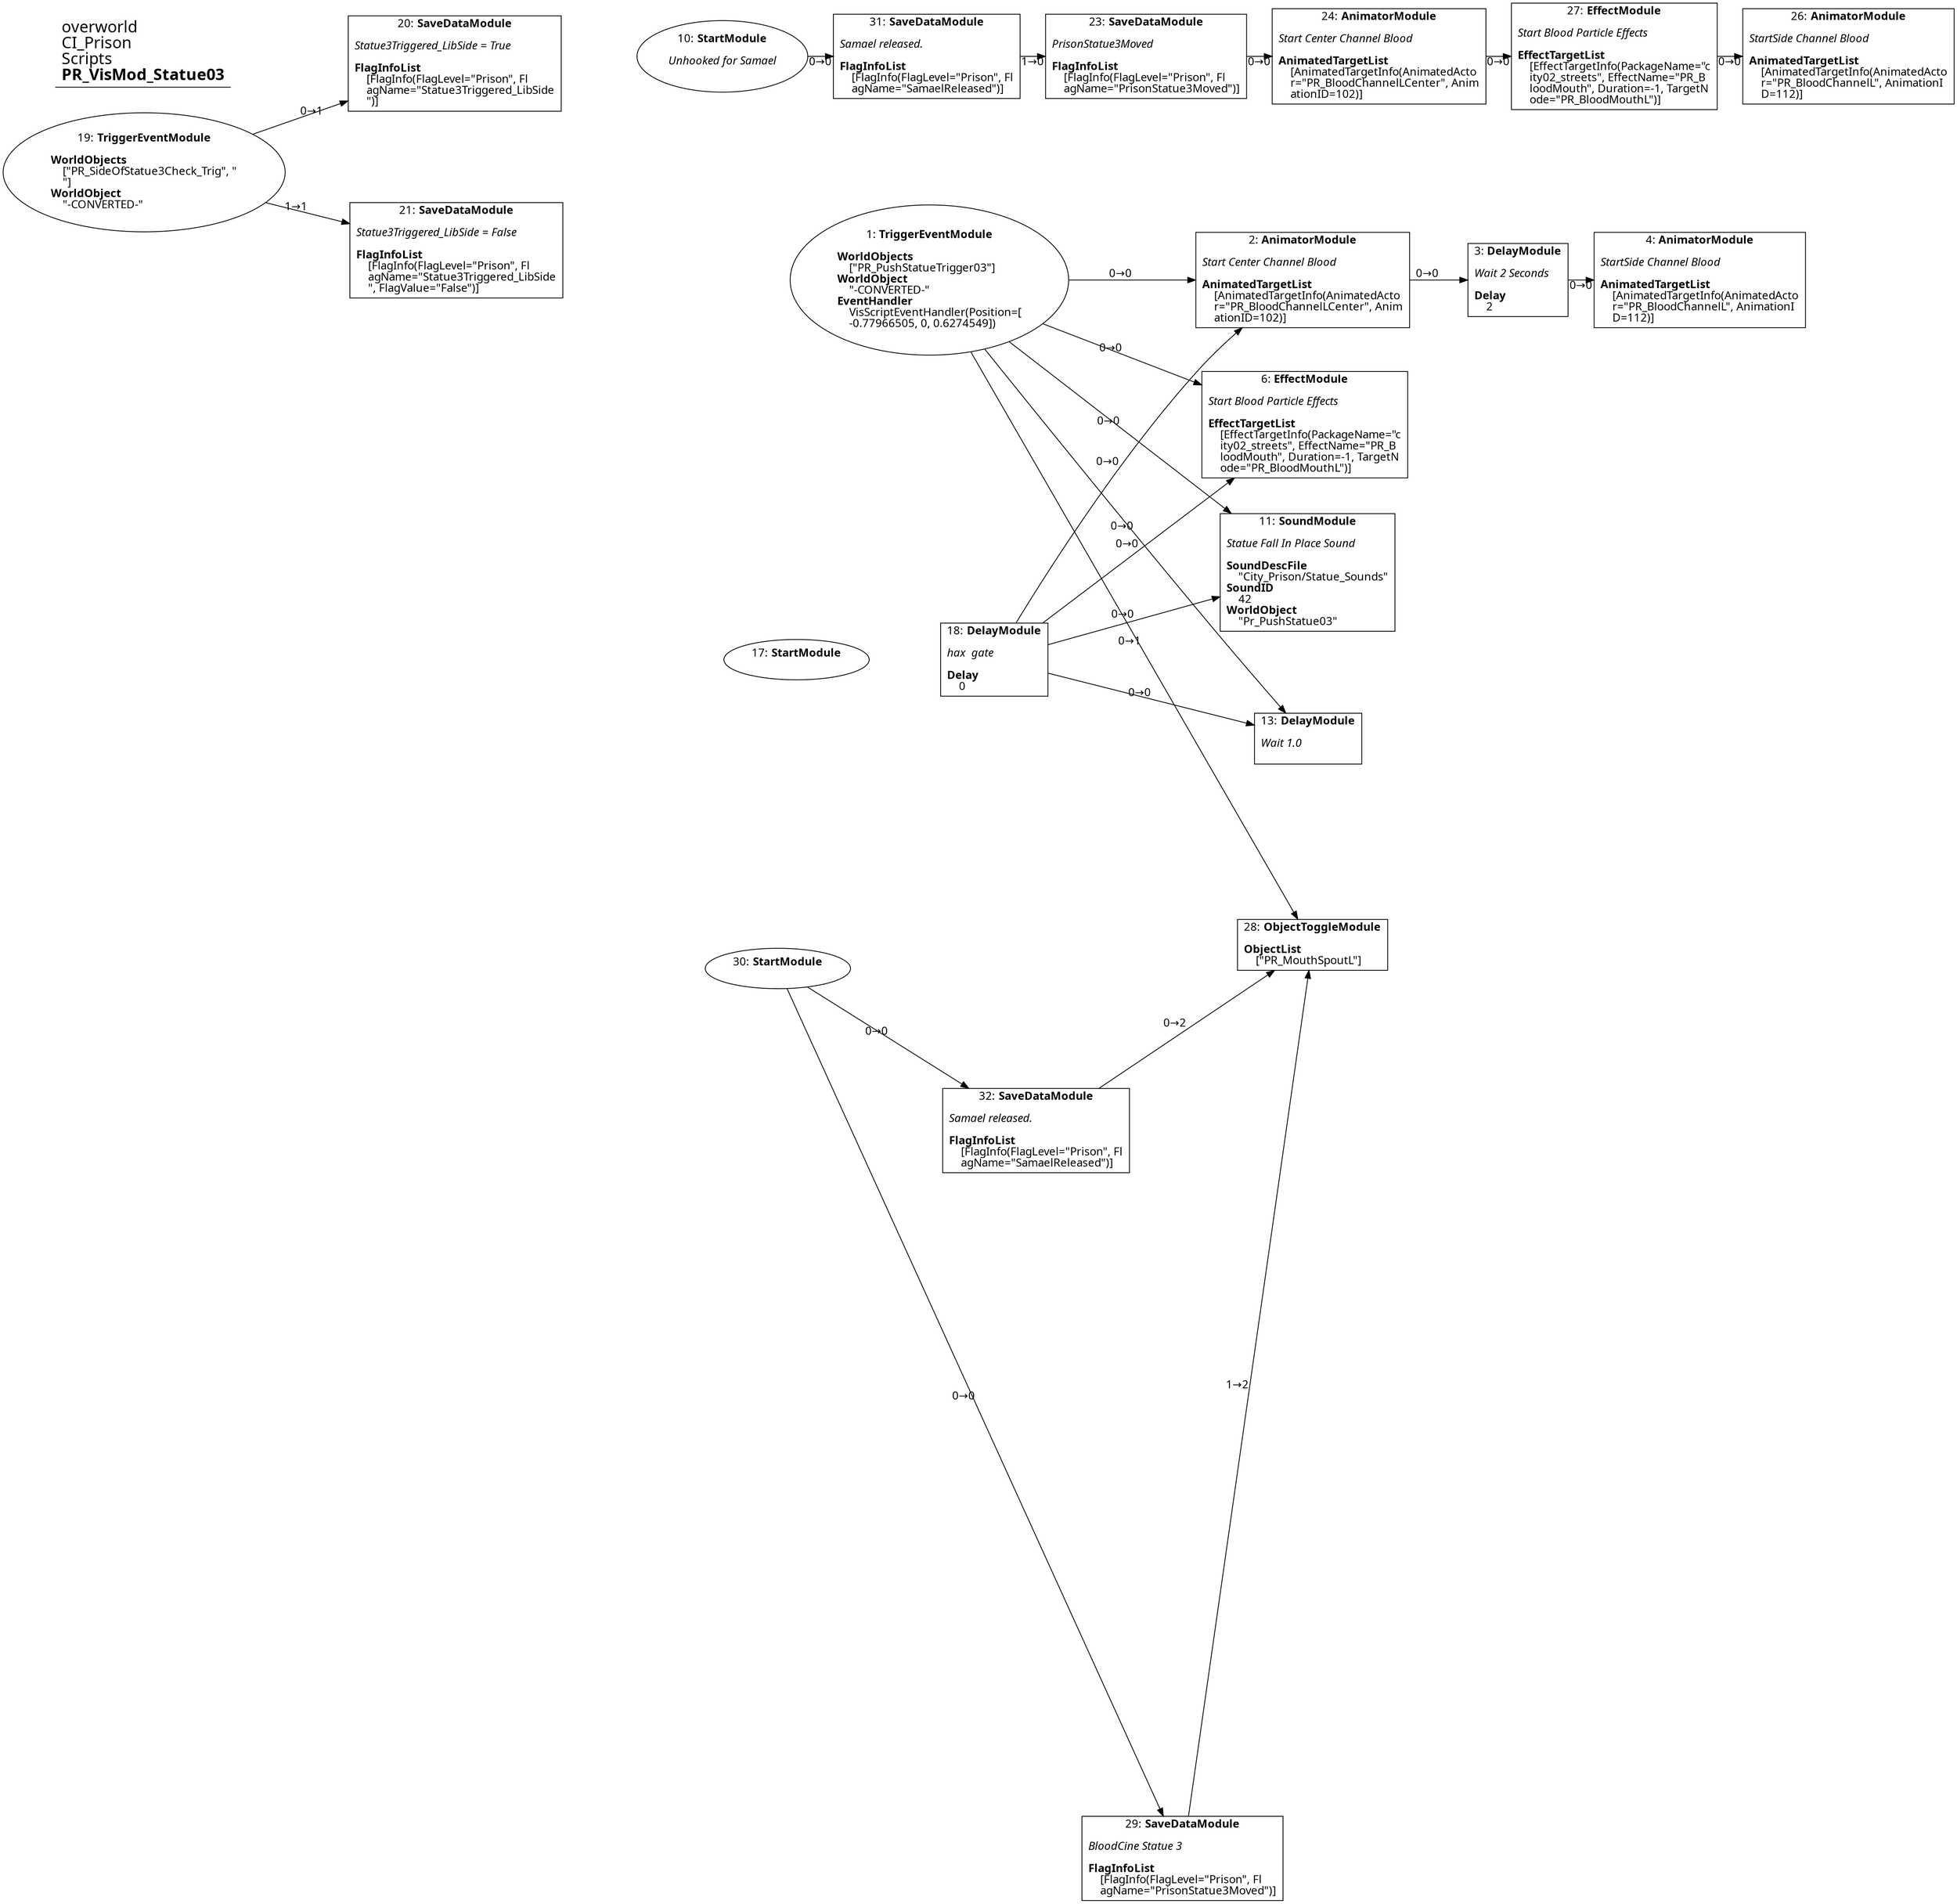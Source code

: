 digraph {
    layout = fdp;
    overlap = prism;
    sep = "+16";
    splines = spline;

    node [ shape = box ];

    graph [ fontname = "Segoe UI" ];
    node [ fontname = "Segoe UI" ];
    edge [ fontname = "Segoe UI" ];

    1 [ label = <1: <b>TriggerEventModule</b><br/><br/><b>WorldObjects</b><br align="left"/>    [&quot;PR_PushStatueTrigger03&quot;]<br align="left"/><b>WorldObject</b><br align="left"/>    &quot;-CONVERTED-&quot;<br align="left"/><b>EventHandler</b><br align="left"/>    VisScriptEventHandler(Position=[<br align="left"/>    -0.77966505, 0, 0.6274549])<br align="left"/>> ];
    1 [ shape = oval ]
    1 [ pos = "-0.08800001,-0.07700001!" ];
    1 -> 2 [ label = "0→0" ];
    1 -> 6 [ label = "0→0" ];
    1 -> 11 [ label = "0→0" ];
    1 -> 13 [ label = "0→0" ];
    1 -> 28 [ label = "0→1" ];

    2 [ label = <2: <b>AnimatorModule</b><br/><br/><i>Start Center Channel Blood<br align="left"/></i><br align="left"/><b>AnimatedTargetList</b><br align="left"/>    [AnimatedTargetInfo(AnimatedActo<br align="left"/>    r=&quot;PR_BloodChannelLCenter&quot;, Anim<br align="left"/>    ationID=102)]<br align="left"/>> ];
    2 [ pos = "0.272,-0.07700001!" ];
    2 -> 3 [ label = "0→0" ];

    3 [ label = <3: <b>DelayModule</b><br/><br/><i>Wait 2 Seconds<br align="left"/></i><br align="left"/><b>Delay</b><br align="left"/>    2<br align="left"/>> ];
    3 [ pos = "0.48600003,-0.07700001!" ];
    3 -> 4 [ label = "0→0" ];

    4 [ label = <4: <b>AnimatorModule</b><br/><br/><i>StartSide Channel Blood<br align="left"/></i><br align="left"/><b>AnimatedTargetList</b><br align="left"/>    [AnimatedTargetInfo(AnimatedActo<br align="left"/>    r=&quot;PR_BloodChannelL&quot;, AnimationI<br align="left"/>    D=112)]<br align="left"/>> ];
    4 [ pos = "0.647,-0.07700001!" ];

    6 [ label = <6: <b>EffectModule</b><br/><br/><i>Start Blood Particle Effects<br align="left"/></i><br align="left"/><b>EffectTargetList</b><br align="left"/>    [EffectTargetInfo(PackageName=&quot;c<br align="left"/>    ity02_streets&quot;, EffectName=&quot;PR_B<br align="left"/>    loodMouth&quot;, Duration=-1, TargetN<br align="left"/>    ode=&quot;PR_BloodMouthL&quot;)]<br align="left"/>> ];
    6 [ pos = "0.272,-0.21800001!" ];

    10 [ label = <10: <b>StartModule</b><br/><br/><i>Unhooked for Samael<br align="left"/></i><br align="left"/>> ];
    10 [ shape = oval ]
    10 [ pos = "-0.272,0.141!" ];
    10 -> 31 [ label = "0→0" ];

    11 [ label = <11: <b>SoundModule</b><br/><br/><i>Statue Fall In Place Sound<br align="left"/></i><br align="left"/><b>SoundDescFile</b><br align="left"/>    &quot;City_Prison/Statue_Sounds&quot;<br align="left"/><b>SoundID</b><br align="left"/>    42<br align="left"/><b>WorldObject</b><br align="left"/>    &quot;Pr_PushStatue03&quot;<br align="left"/>> ];
    11 [ pos = "0.27400002,-0.36200002!" ];

    13 [ label = <13: <b>DelayModule</b><br/><br/><i>Wait 1.0<br align="left"/></i><br align="left"/>> ];
    13 [ pos = "0.27400002,-0.52400005!" ];

    17 [ label = <17: <b>StartModule</b><br/><br/>> ];
    17 [ shape = oval ]
    17 [ pos = "-0.223,-0.44700003!" ];

    18 [ label = <18: <b>DelayModule</b><br/><br/><i>hax  gate<br align="left"/></i><br align="left"/><b>Delay</b><br align="left"/>    0<br align="left"/>> ];
    18 [ pos = "-0.031000001,-0.44700003!" ];
    18 -> 13 [ label = "0→0" ];
    18 -> 11 [ label = "0→0" ];
    18 -> 6 [ label = "0→0" ];
    18 -> 2 [ label = "0→0" ];

    19 [ label = <19: <b>TriggerEventModule</b><br/><br/><b>WorldObjects</b><br align="left"/>    [&quot;PR_SideOfStatue3Check_Trig&quot;, &quot;<br align="left"/>    &quot;]<br align="left"/><b>WorldObject</b><br align="left"/>    &quot;-CONVERTED-&quot;<br align="left"/>> ];
    19 [ shape = oval ]
    19 [ pos = "-0.86,0.031000001!" ];
    19 -> 20 [ label = "0→1" ];
    19 -> 21 [ label = "1→1" ];

    20 [ label = <20: <b>SaveDataModule</b><br/><br/><i>Statue3Triggered_LibSide = True<br align="left"/></i><br align="left"/><b>FlagInfoList</b><br align="left"/>    [FlagInfo(FlagLevel=&quot;Prison&quot;, Fl<br align="left"/>    agName=&quot;Statue3Triggered_LibSide<br align="left"/>    &quot;)]<br align="left"/>> ];
    20 [ pos = "-0.54700005,0.134!" ];

    21 [ label = <21: <b>SaveDataModule</b><br/><br/><i>Statue3Triggered_LibSide = False<br align="left"/></i><br align="left"/><b>FlagInfoList</b><br align="left"/>    [FlagInfo(FlagLevel=&quot;Prison&quot;, Fl<br align="left"/>    agName=&quot;Statue3Triggered_LibSide<br align="left"/>    &quot;, FlagValue=&quot;False&quot;)]<br align="left"/>> ];
    21 [ pos = "-0.546,-0.048!" ];

    23 [ label = <23: <b>SaveDataModule</b><br/><br/><i>PrisonStatue3Moved<br align="left"/></i><br align="left"/><b>FlagInfoList</b><br align="left"/>    [FlagInfo(FlagLevel=&quot;Prison&quot;, Fl<br align="left"/>    agName=&quot;PrisonStatue3Moved&quot;)]<br align="left"/>> ];
    23 [ pos = "0.127,0.141!" ];
    23 -> 24 [ label = "0→0" ];

    24 [ label = <24: <b>AnimatorModule</b><br/><br/><i>Start Center Channel Blood<br align="left"/></i><br align="left"/><b>AnimatedTargetList</b><br align="left"/>    [AnimatedTargetInfo(AnimatedActo<br align="left"/>    r=&quot;PR_BloodChannelLCenter&quot;, Anim<br align="left"/>    ationID=102)]<br align="left"/>> ];
    24 [ pos = "0.35200003,0.141!" ];
    24 -> 27 [ label = "0→0" ];

    26 [ label = <26: <b>AnimatorModule</b><br/><br/><i>StartSide Channel Blood<br align="left"/></i><br align="left"/><b>AnimatedTargetList</b><br align="left"/>    [AnimatedTargetInfo(AnimatedActo<br align="left"/>    r=&quot;PR_BloodChannelL&quot;, AnimationI<br align="left"/>    D=112)]<br align="left"/>> ];
    26 [ pos = "0.762,0.141!" ];

    27 [ label = <27: <b>EffectModule</b><br/><br/><i>Start Blood Particle Effects<br align="left"/></i><br align="left"/><b>EffectTargetList</b><br align="left"/>    [EffectTargetInfo(PackageName=&quot;c<br align="left"/>    ity02_streets&quot;, EffectName=&quot;PR_B<br align="left"/>    loodMouth&quot;, Duration=-1, TargetN<br align="left"/>    ode=&quot;PR_BloodMouthL&quot;)]<br align="left"/>> ];
    27 [ pos = "0.55300003,0.141!" ];
    27 -> 26 [ label = "0→0" ];

    28 [ label = <28: <b>ObjectToggleModule</b><br/><br/><b>ObjectList</b><br align="left"/>    [&quot;PR_MouthSpoutL&quot;]<br align="left"/>> ];
    28 [ pos = "0.27800003,-0.725!" ];

    29 [ label = <29: <b>SaveDataModule</b><br/><br/><i>BloodCine Statue 3<br align="left"/></i><br align="left"/><b>FlagInfoList</b><br align="left"/>    [FlagInfo(FlagLevel=&quot;Prison&quot;, Fl<br align="left"/>    agName=&quot;PrisonStatue3Moved&quot;)]<br align="left"/>> ];
    29 -> 28 [ label = "1→2" ];

    30 [ label = <30: <b>StartModule</b><br/><br/>> ];
    30 [ shape = oval ]
    30 [ pos = "-0.24200001,-0.748!" ];
    30 -> 29 [ label = "0→0" ];
    30 -> 32 [ label = "0→0" ];

    31 [ label = <31: <b>SaveDataModule</b><br/><br/><i>Samael released.<br align="left"/></i><br align="left"/><b>FlagInfoList</b><br align="left"/>    [FlagInfo(FlagLevel=&quot;Prison&quot;, Fl<br align="left"/>    agName=&quot;SamaelReleased&quot;)]<br align="left"/>> ];
    31 [ pos = "-0.09,0.141!" ];
    31 -> 23 [ label = "1→0" ];

    32 [ label = <32: <b>SaveDataModule</b><br/><br/><i>Samael released.<br align="left"/></i><br align="left"/><b>FlagInfoList</b><br align="left"/>    [FlagInfo(FlagLevel=&quot;Prison&quot;, Fl<br align="left"/>    agName=&quot;SamaelReleased&quot;)]<br align="left"/>> ];
    32 [ pos = "0.009000001,-0.906!" ];
    32 -> 28 [ label = "0→2" ];

    title [ pos = "-0.86100006,0.142!" ];
    title [ shape = underline ];
    title [ label = <<font point-size="20">overworld<br align="left"/>CI_Prison<br align="left"/>Scripts<br align="left"/><b>PR_VisMod_Statue03</b><br align="left"/></font>> ];
}

